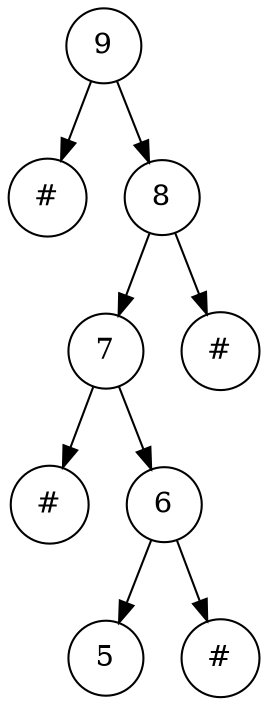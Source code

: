 digraph G {
7154192 [shape=circle, label="9"];
39927104 [shape=circle, label="#"];
7154192->39927104;
7154192->39927024;
39927024 [shape=circle, label="8"];
39927024->39927264;
39927184 [shape=circle, label="#"];
39927024->39927184;
39927264 [shape=circle, label="7"];
7176160 [shape=circle, label="#"];
39927264->7176160;
39927264->39927664;
39927664 [shape=circle, label="6"];
39927664->7178000;
7177120 [shape=circle, label="#"];
39927664->7177120;
7178000 [shape=circle, label="5"];
}
